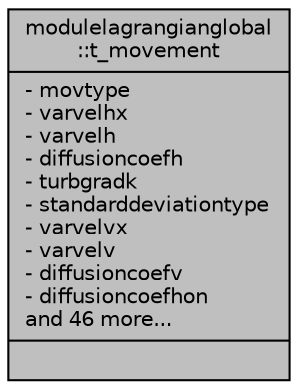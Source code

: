 digraph "modulelagrangianglobal::t_movement"
{
 // LATEX_PDF_SIZE
  edge [fontname="Helvetica",fontsize="10",labelfontname="Helvetica",labelfontsize="10"];
  node [fontname="Helvetica",fontsize="10",shape=record];
  Node1 [label="{modulelagrangianglobal\l::t_movement\n|- movtype\l- varvelhx\l- varvelh\l- diffusioncoefh\l- turbgradk\l- standarddeviationtype\l- varvelvx\l- varvelv\l- diffusioncoefv\l- diffusioncoefhon\land 46 more...\l|}",height=0.2,width=0.4,color="black", fillcolor="grey75", style="filled", fontcolor="black",tooltip=" "];
}
